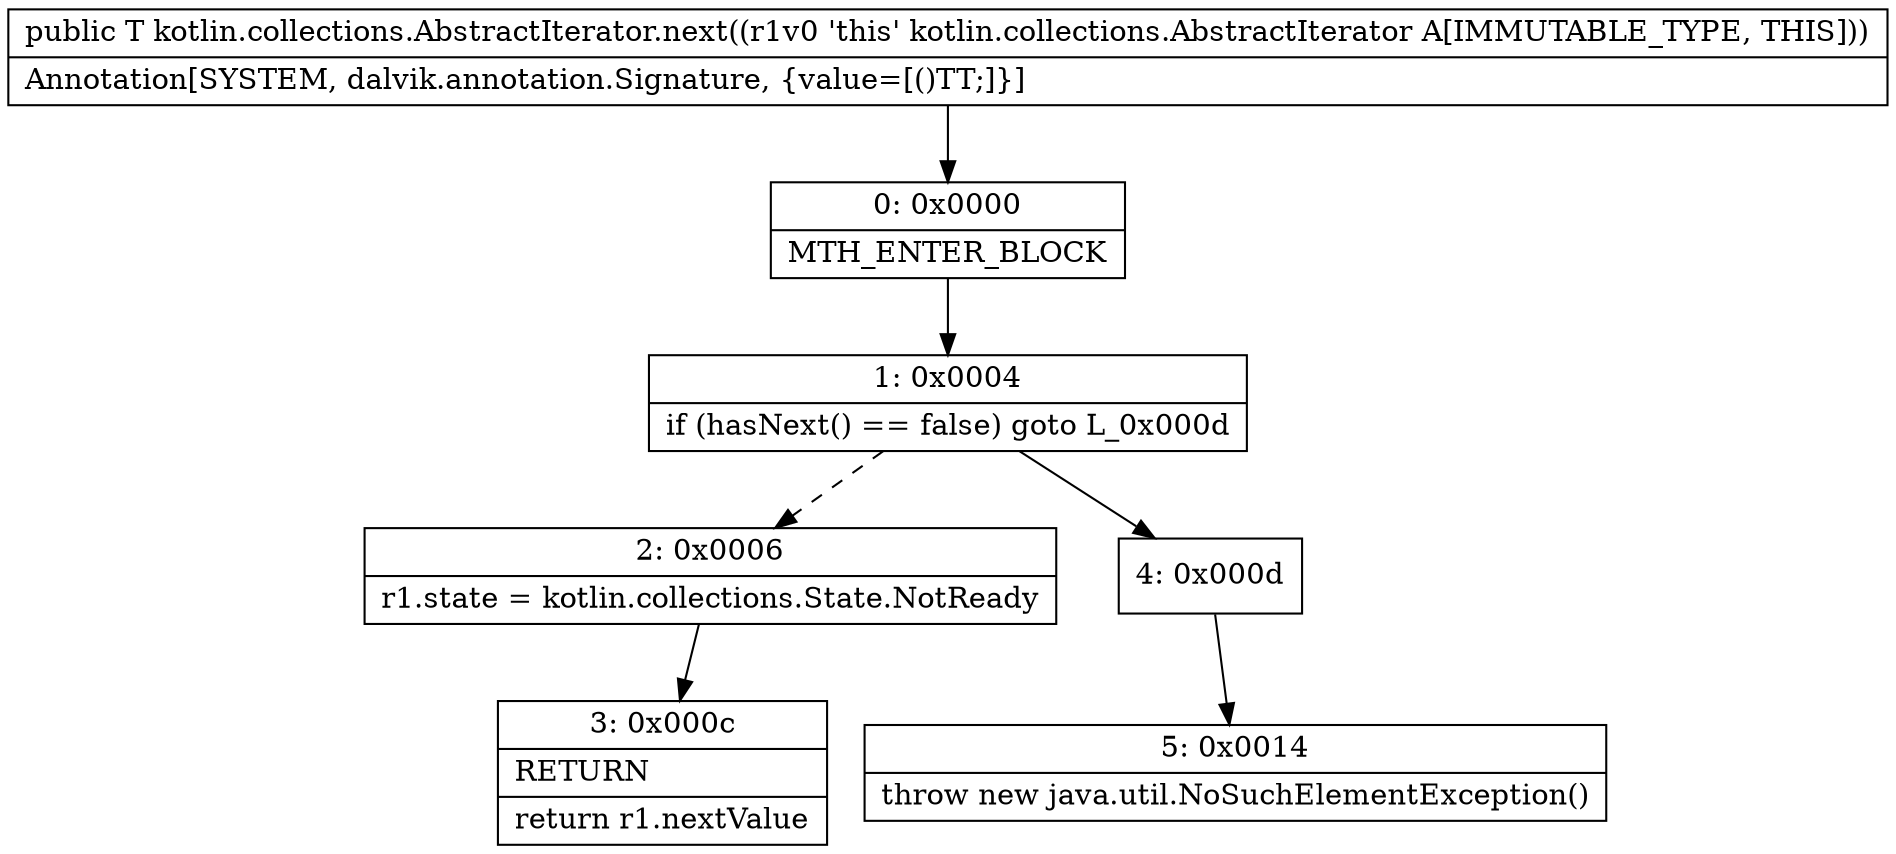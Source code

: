 digraph "CFG forkotlin.collections.AbstractIterator.next()Ljava\/lang\/Object;" {
Node_0 [shape=record,label="{0\:\ 0x0000|MTH_ENTER_BLOCK\l}"];
Node_1 [shape=record,label="{1\:\ 0x0004|if (hasNext() == false) goto L_0x000d\l}"];
Node_2 [shape=record,label="{2\:\ 0x0006|r1.state = kotlin.collections.State.NotReady\l}"];
Node_3 [shape=record,label="{3\:\ 0x000c|RETURN\l|return r1.nextValue\l}"];
Node_4 [shape=record,label="{4\:\ 0x000d}"];
Node_5 [shape=record,label="{5\:\ 0x0014|throw new java.util.NoSuchElementException()\l}"];
MethodNode[shape=record,label="{public T kotlin.collections.AbstractIterator.next((r1v0 'this' kotlin.collections.AbstractIterator A[IMMUTABLE_TYPE, THIS]))  | Annotation[SYSTEM, dalvik.annotation.Signature, \{value=[()TT;]\}]\l}"];
MethodNode -> Node_0;
Node_0 -> Node_1;
Node_1 -> Node_2[style=dashed];
Node_1 -> Node_4;
Node_2 -> Node_3;
Node_4 -> Node_5;
}

